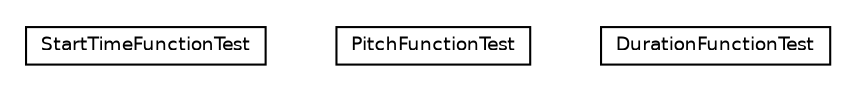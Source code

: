 #!/usr/local/bin/dot
#
# Class diagram 
# Generated by UMLGraph version R5_6-24-gf6e263 (http://www.umlgraph.org/)
#

digraph G {
	edge [fontname="Helvetica",fontsize=10,labelfontname="Helvetica",labelfontsize=10];
	node [fontname="Helvetica",fontsize=10,shape=plaintext];
	nodesep=0.25;
	ranksep=0.5;
	// com.rockhoppertech.music.midi.js.function.StartTimeFunctionTest
	c167 [label=<<table title="com.rockhoppertech.music.midi.js.function.StartTimeFunctionTest" border="0" cellborder="1" cellspacing="0" cellpadding="2" port="p" href="./StartTimeFunctionTest.html">
		<tr><td><table border="0" cellspacing="0" cellpadding="1">
<tr><td align="center" balign="center"> StartTimeFunctionTest </td></tr>
		</table></td></tr>
		</table>>, URL="./StartTimeFunctionTest.html", fontname="Helvetica", fontcolor="black", fontsize=9.0];
	// com.rockhoppertech.music.midi.js.function.PitchFunctionTest
	c168 [label=<<table title="com.rockhoppertech.music.midi.js.function.PitchFunctionTest" border="0" cellborder="1" cellspacing="0" cellpadding="2" port="p" href="./PitchFunctionTest.html">
		<tr><td><table border="0" cellspacing="0" cellpadding="1">
<tr><td align="center" balign="center"> PitchFunctionTest </td></tr>
		</table></td></tr>
		</table>>, URL="./PitchFunctionTest.html", fontname="Helvetica", fontcolor="black", fontsize=9.0];
	// com.rockhoppertech.music.midi.js.function.DurationFunctionTest
	c169 [label=<<table title="com.rockhoppertech.music.midi.js.function.DurationFunctionTest" border="0" cellborder="1" cellspacing="0" cellpadding="2" port="p" href="./DurationFunctionTest.html">
		<tr><td><table border="0" cellspacing="0" cellpadding="1">
<tr><td align="center" balign="center"> DurationFunctionTest </td></tr>
		</table></td></tr>
		</table>>, URL="./DurationFunctionTest.html", fontname="Helvetica", fontcolor="black", fontsize=9.0];
}

